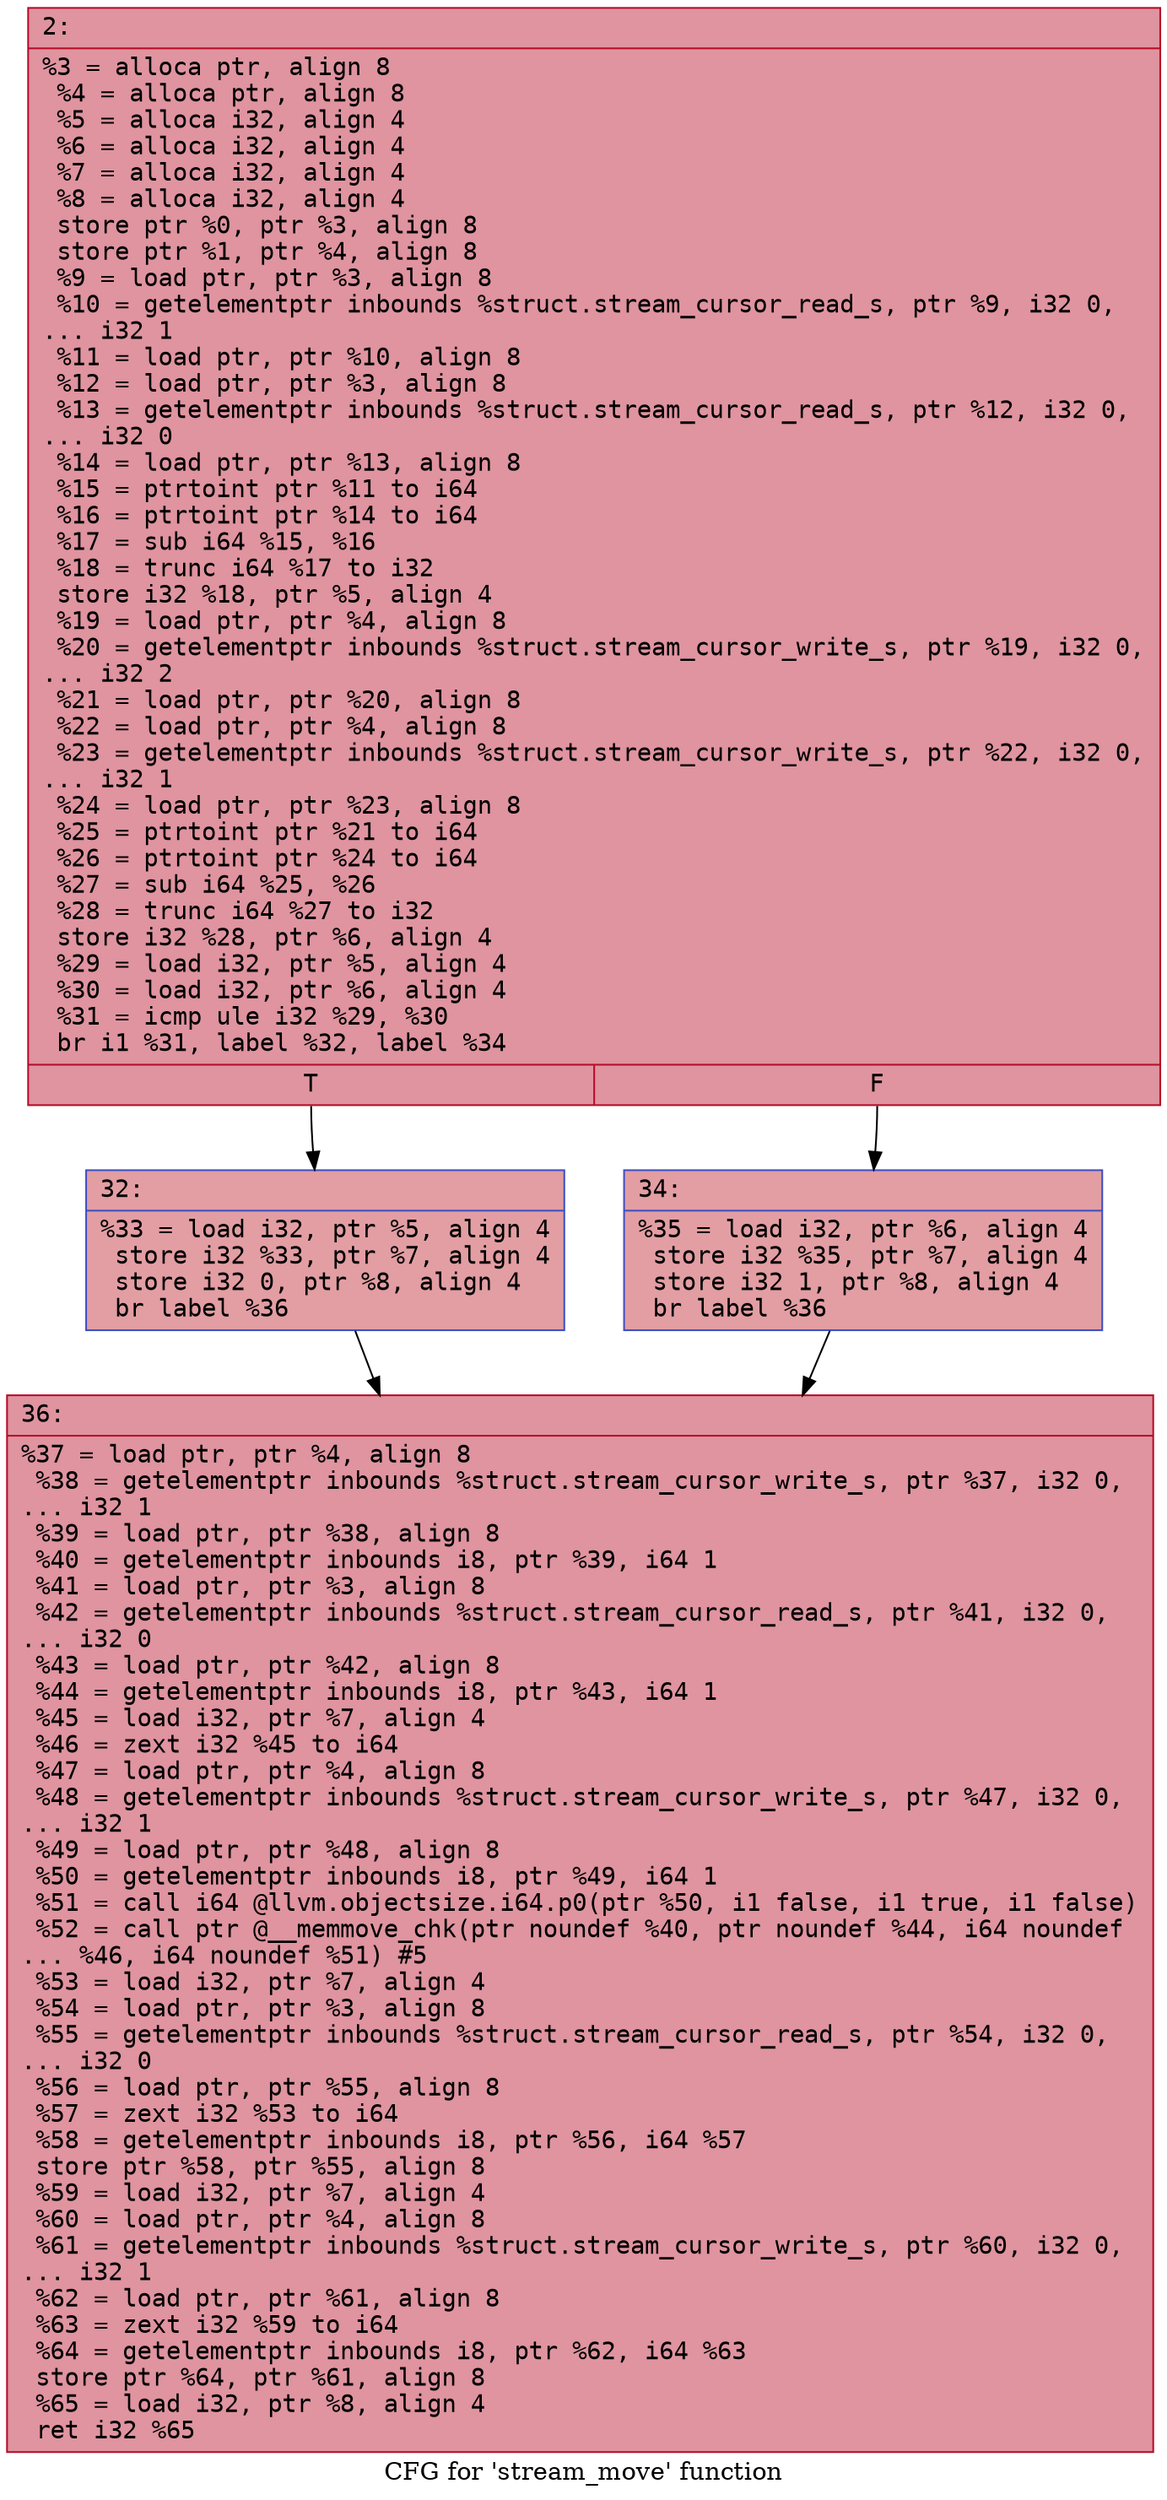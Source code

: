 digraph "CFG for 'stream_move' function" {
	label="CFG for 'stream_move' function";

	Node0x600003209540 [shape=record,color="#b70d28ff", style=filled, fillcolor="#b70d2870" fontname="Courier",label="{2:\l|  %3 = alloca ptr, align 8\l  %4 = alloca ptr, align 8\l  %5 = alloca i32, align 4\l  %6 = alloca i32, align 4\l  %7 = alloca i32, align 4\l  %8 = alloca i32, align 4\l  store ptr %0, ptr %3, align 8\l  store ptr %1, ptr %4, align 8\l  %9 = load ptr, ptr %3, align 8\l  %10 = getelementptr inbounds %struct.stream_cursor_read_s, ptr %9, i32 0,\l... i32 1\l  %11 = load ptr, ptr %10, align 8\l  %12 = load ptr, ptr %3, align 8\l  %13 = getelementptr inbounds %struct.stream_cursor_read_s, ptr %12, i32 0,\l... i32 0\l  %14 = load ptr, ptr %13, align 8\l  %15 = ptrtoint ptr %11 to i64\l  %16 = ptrtoint ptr %14 to i64\l  %17 = sub i64 %15, %16\l  %18 = trunc i64 %17 to i32\l  store i32 %18, ptr %5, align 4\l  %19 = load ptr, ptr %4, align 8\l  %20 = getelementptr inbounds %struct.stream_cursor_write_s, ptr %19, i32 0,\l... i32 2\l  %21 = load ptr, ptr %20, align 8\l  %22 = load ptr, ptr %4, align 8\l  %23 = getelementptr inbounds %struct.stream_cursor_write_s, ptr %22, i32 0,\l... i32 1\l  %24 = load ptr, ptr %23, align 8\l  %25 = ptrtoint ptr %21 to i64\l  %26 = ptrtoint ptr %24 to i64\l  %27 = sub i64 %25, %26\l  %28 = trunc i64 %27 to i32\l  store i32 %28, ptr %6, align 4\l  %29 = load i32, ptr %5, align 4\l  %30 = load i32, ptr %6, align 4\l  %31 = icmp ule i32 %29, %30\l  br i1 %31, label %32, label %34\l|{<s0>T|<s1>F}}"];
	Node0x600003209540:s0 -> Node0x6000032095e0[tooltip="2 -> 32\nProbability 50.00%" ];
	Node0x600003209540:s1 -> Node0x600003209630[tooltip="2 -> 34\nProbability 50.00%" ];
	Node0x6000032095e0 [shape=record,color="#3d50c3ff", style=filled, fillcolor="#be242e70" fontname="Courier",label="{32:\l|  %33 = load i32, ptr %5, align 4\l  store i32 %33, ptr %7, align 4\l  store i32 0, ptr %8, align 4\l  br label %36\l}"];
	Node0x6000032095e0 -> Node0x600003209680[tooltip="32 -> 36\nProbability 100.00%" ];
	Node0x600003209630 [shape=record,color="#3d50c3ff", style=filled, fillcolor="#be242e70" fontname="Courier",label="{34:\l|  %35 = load i32, ptr %6, align 4\l  store i32 %35, ptr %7, align 4\l  store i32 1, ptr %8, align 4\l  br label %36\l}"];
	Node0x600003209630 -> Node0x600003209680[tooltip="34 -> 36\nProbability 100.00%" ];
	Node0x600003209680 [shape=record,color="#b70d28ff", style=filled, fillcolor="#b70d2870" fontname="Courier",label="{36:\l|  %37 = load ptr, ptr %4, align 8\l  %38 = getelementptr inbounds %struct.stream_cursor_write_s, ptr %37, i32 0,\l... i32 1\l  %39 = load ptr, ptr %38, align 8\l  %40 = getelementptr inbounds i8, ptr %39, i64 1\l  %41 = load ptr, ptr %3, align 8\l  %42 = getelementptr inbounds %struct.stream_cursor_read_s, ptr %41, i32 0,\l... i32 0\l  %43 = load ptr, ptr %42, align 8\l  %44 = getelementptr inbounds i8, ptr %43, i64 1\l  %45 = load i32, ptr %7, align 4\l  %46 = zext i32 %45 to i64\l  %47 = load ptr, ptr %4, align 8\l  %48 = getelementptr inbounds %struct.stream_cursor_write_s, ptr %47, i32 0,\l... i32 1\l  %49 = load ptr, ptr %48, align 8\l  %50 = getelementptr inbounds i8, ptr %49, i64 1\l  %51 = call i64 @llvm.objectsize.i64.p0(ptr %50, i1 false, i1 true, i1 false)\l  %52 = call ptr @__memmove_chk(ptr noundef %40, ptr noundef %44, i64 noundef\l... %46, i64 noundef %51) #5\l  %53 = load i32, ptr %7, align 4\l  %54 = load ptr, ptr %3, align 8\l  %55 = getelementptr inbounds %struct.stream_cursor_read_s, ptr %54, i32 0,\l... i32 0\l  %56 = load ptr, ptr %55, align 8\l  %57 = zext i32 %53 to i64\l  %58 = getelementptr inbounds i8, ptr %56, i64 %57\l  store ptr %58, ptr %55, align 8\l  %59 = load i32, ptr %7, align 4\l  %60 = load ptr, ptr %4, align 8\l  %61 = getelementptr inbounds %struct.stream_cursor_write_s, ptr %60, i32 0,\l... i32 1\l  %62 = load ptr, ptr %61, align 8\l  %63 = zext i32 %59 to i64\l  %64 = getelementptr inbounds i8, ptr %62, i64 %63\l  store ptr %64, ptr %61, align 8\l  %65 = load i32, ptr %8, align 4\l  ret i32 %65\l}"];
}
